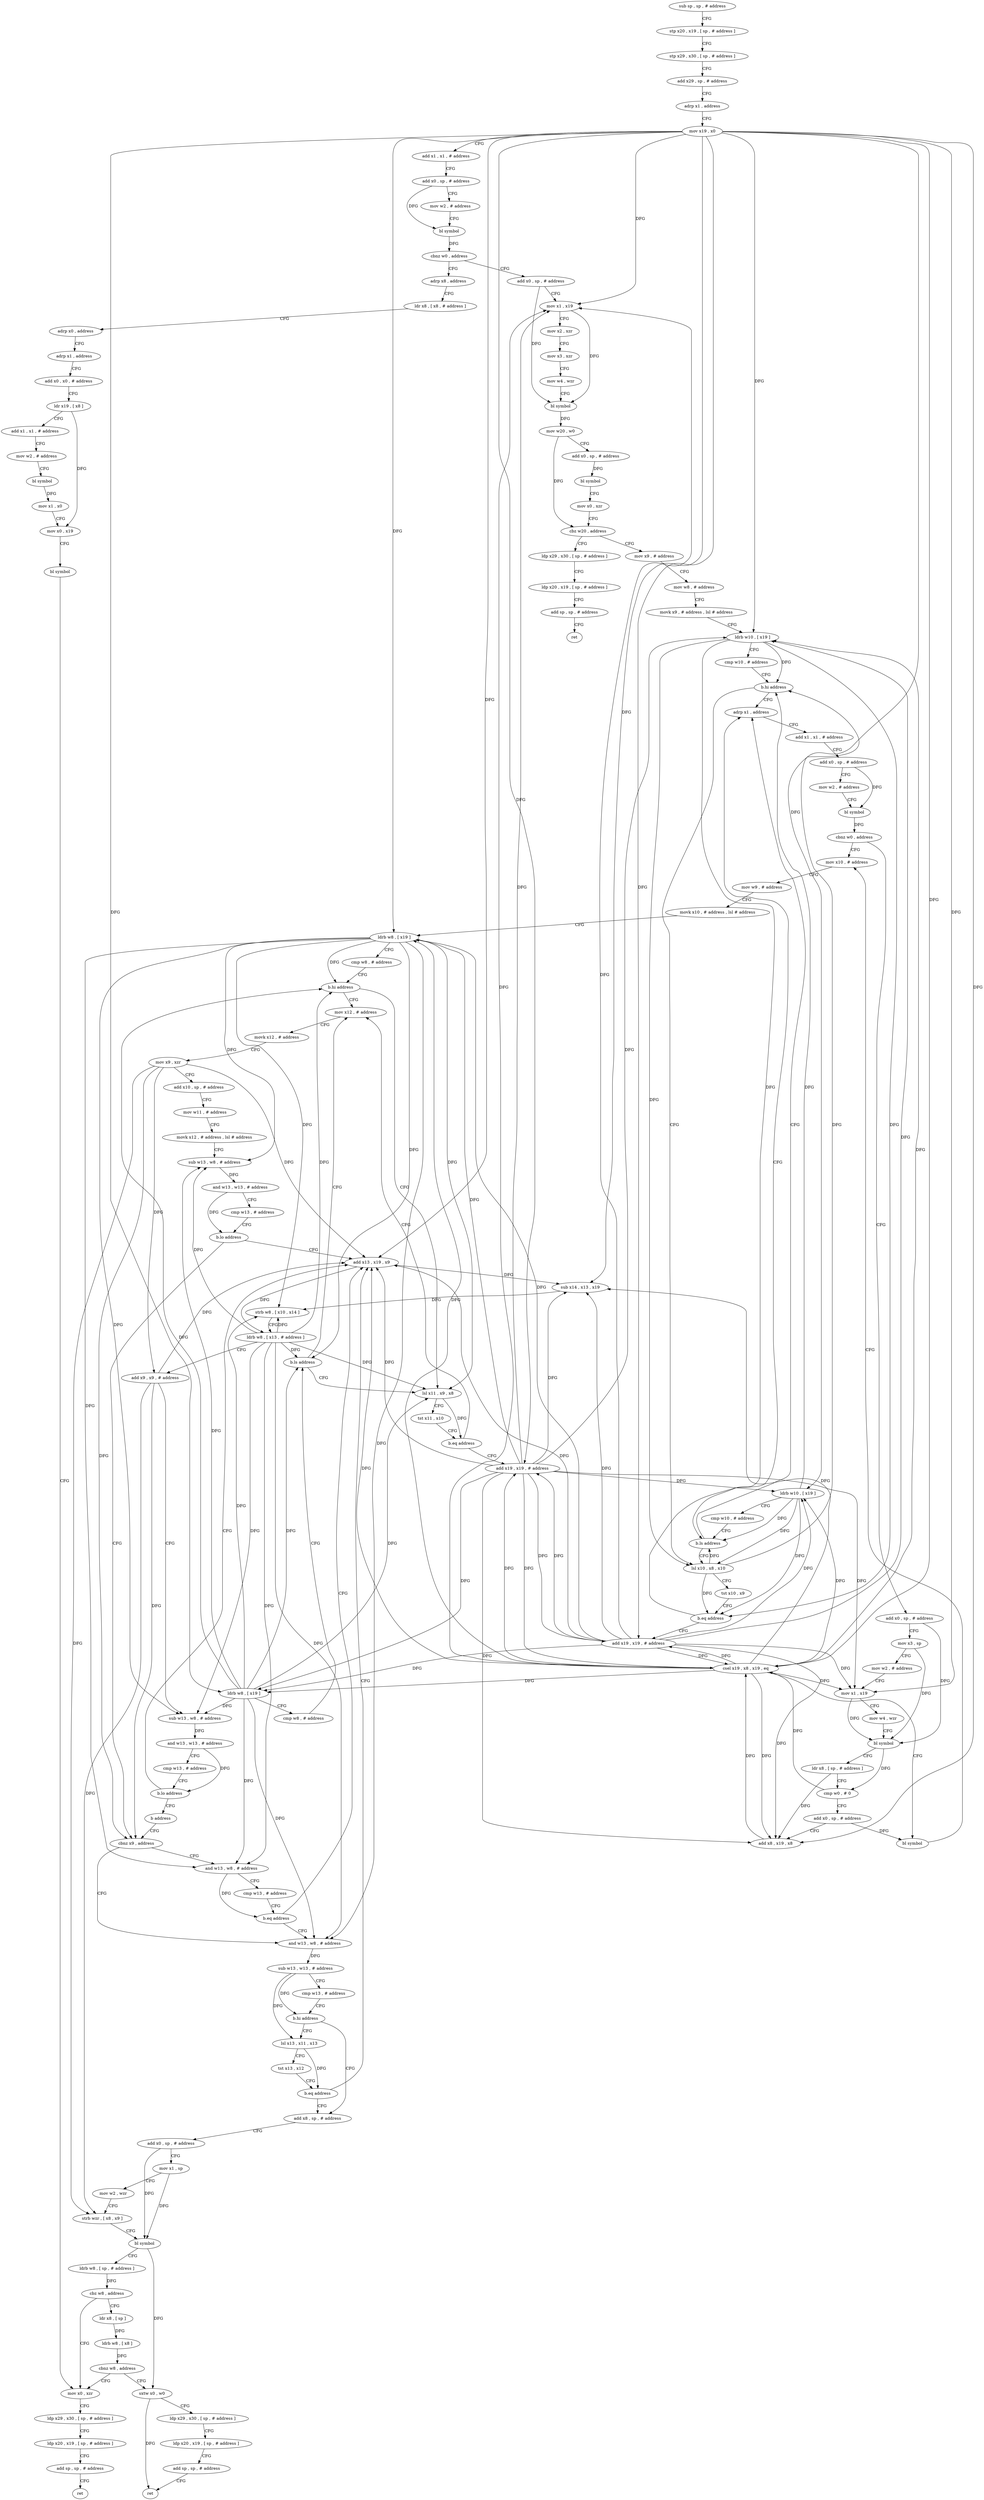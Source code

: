 digraph "func" {
"73924" [label = "sub sp , sp , # address" ]
"73928" [label = "stp x20 , x19 , [ sp , # address ]" ]
"73932" [label = "stp x29 , x30 , [ sp , # address ]" ]
"73936" [label = "add x29 , sp , # address" ]
"73940" [label = "adrp x1 , address" ]
"73944" [label = "mov x19 , x0" ]
"73948" [label = "add x1 , x1 , # address" ]
"73952" [label = "add x0 , sp , # address" ]
"73956" [label = "mov w2 , # address" ]
"73960" [label = "bl symbol" ]
"73964" [label = "cbnz w0 , address" ]
"74392" [label = "adrp x8 , address" ]
"73968" [label = "add x0 , sp , # address" ]
"74396" [label = "ldr x8 , [ x8 , # address ]" ]
"74400" [label = "adrp x0 , address" ]
"74404" [label = "adrp x1 , address" ]
"74408" [label = "add x0 , x0 , # address" ]
"74412" [label = "ldr x19 , [ x8 ]" ]
"74416" [label = "add x1 , x1 , # address" ]
"74420" [label = "mov w2 , # address" ]
"74424" [label = "bl symbol" ]
"74428" [label = "mov x1 , x0" ]
"74432" [label = "mov x0 , x19" ]
"74436" [label = "bl symbol" ]
"74440" [label = "mov x0 , xzr" ]
"73972" [label = "mov x1 , x19" ]
"73976" [label = "mov x2 , xzr" ]
"73980" [label = "mov x3 , xzr" ]
"73984" [label = "mov w4 , wzr" ]
"73988" [label = "bl symbol" ]
"73992" [label = "mov w20 , w0" ]
"73996" [label = "add x0 , sp , # address" ]
"74000" [label = "bl symbol" ]
"74004" [label = "mov x0 , xzr" ]
"74008" [label = "cbz w20 , address" ]
"74028" [label = "mov x9 , # address" ]
"74012" [label = "ldp x29 , x30 , [ sp , # address ]" ]
"74032" [label = "mov w8 , # address" ]
"74036" [label = "movk x9 , # address , lsl # address" ]
"74040" [label = "ldrb w10 , [ x19 ]" ]
"74044" [label = "cmp w10 , # address" ]
"74048" [label = "b.hi address" ]
"74080" [label = "adrp x1 , address" ]
"74052" [label = "lsl x10 , x8 , x10" ]
"74016" [label = "ldp x20 , x19 , [ sp , # address ]" ]
"74020" [label = "add sp , sp , # address" ]
"74024" [label = "ret" ]
"74084" [label = "add x1 , x1 , # address" ]
"74088" [label = "add x0 , sp , # address" ]
"74092" [label = "mov w2 , # address" ]
"74096" [label = "bl symbol" ]
"74100" [label = "cbnz w0 , address" ]
"74152" [label = "mov x10 , # address" ]
"74104" [label = "add x0 , sp , # address" ]
"74056" [label = "tst x10 , x9" ]
"74060" [label = "b.eq address" ]
"74064" [label = "add x19 , x19 , # address" ]
"74156" [label = "mov w9 , # address" ]
"74160" [label = "movk x10 , # address , lsl # address" ]
"74164" [label = "ldrb w8 , [ x19 ]" ]
"74168" [label = "cmp w8 , # address" ]
"74172" [label = "b.hi address" ]
"74204" [label = "mov x12 , # address" ]
"74176" [label = "lsl x11 , x9 , x8" ]
"74108" [label = "mov x3 , sp" ]
"74112" [label = "mov w2 , # address" ]
"74116" [label = "mov x1 , x19" ]
"74120" [label = "mov w4 , wzr" ]
"74124" [label = "bl symbol" ]
"74128" [label = "ldr x8 , [ sp , # address ]" ]
"74132" [label = "cmp w0 , # 0" ]
"74136" [label = "add x0 , sp , # address" ]
"74140" [label = "add x8 , x19 , x8" ]
"74144" [label = "csel x19 , x8 , x19 , eq" ]
"74148" [label = "bl symbol" ]
"74068" [label = "ldrb w10 , [ x19 ]" ]
"74072" [label = "cmp w10 , # address" ]
"74076" [label = "b.ls address" ]
"74208" [label = "movk x12 , # address" ]
"74212" [label = "mov x9 , xzr" ]
"74216" [label = "add x10 , sp , # address" ]
"74220" [label = "mov w11 , # address" ]
"74224" [label = "movk x12 , # address , lsl # address" ]
"74228" [label = "sub w13 , w8 , # address" ]
"74232" [label = "and w13 , w13 , # address" ]
"74236" [label = "cmp w13 , # address" ]
"74240" [label = "b.lo address" ]
"74288" [label = "add x13 , x19 , x9" ]
"74244" [label = "cbnz x9 , address" ]
"74180" [label = "tst x11 , x10" ]
"74184" [label = "b.eq address" ]
"74188" [label = "add x19 , x19 , # address" ]
"74292" [label = "sub x14 , x13 , x19" ]
"74296" [label = "strb w8 , [ x10 , x14 ]" ]
"74300" [label = "ldrb w8 , [ x13 , # address ]" ]
"74304" [label = "add x9 , x9 , # address" ]
"74308" [label = "sub w13 , w8 , # address" ]
"74312" [label = "and w13 , w13 , # address" ]
"74316" [label = "cmp w13 , # address" ]
"74320" [label = "b.lo address" ]
"74324" [label = "b address" ]
"74260" [label = "and w13 , w8 , # address" ]
"74248" [label = "and w13 , w8 , # address" ]
"74192" [label = "ldrb w8 , [ x19 ]" ]
"74196" [label = "cmp w8 , # address" ]
"74200" [label = "b.ls address" ]
"74264" [label = "sub w13 , w13 , # address" ]
"74268" [label = "cmp w13 , # address" ]
"74272" [label = "b.hi address" ]
"74328" [label = "add x8 , sp , # address" ]
"74276" [label = "lsl x13 , x11 , x13" ]
"74252" [label = "cmp w13 , # address" ]
"74256" [label = "b.eq address" ]
"74332" [label = "add x0 , sp , # address" ]
"74336" [label = "mov x1 , sp" ]
"74340" [label = "mov w2 , wzr" ]
"74344" [label = "strb wzr , [ x8 , x9 ]" ]
"74348" [label = "bl symbol" ]
"74352" [label = "ldrb w8 , [ sp , # address ]" ]
"74356" [label = "cbz w8 , address" ]
"74360" [label = "ldr x8 , [ sp ]" ]
"74280" [label = "tst x13 , x12" ]
"74284" [label = "b.eq address" ]
"74444" [label = "ldp x29 , x30 , [ sp , # address ]" ]
"74448" [label = "ldp x20 , x19 , [ sp , # address ]" ]
"74452" [label = "add sp , sp , # address" ]
"74456" [label = "ret" ]
"74364" [label = "ldrb w8 , [ x8 ]" ]
"74368" [label = "cbnz w8 , address" ]
"74372" [label = "sxtw x0 , w0" ]
"74376" [label = "ldp x29 , x30 , [ sp , # address ]" ]
"74380" [label = "ldp x20 , x19 , [ sp , # address ]" ]
"74384" [label = "add sp , sp , # address" ]
"74388" [label = "ret" ]
"73924" -> "73928" [ label = "CFG" ]
"73928" -> "73932" [ label = "CFG" ]
"73932" -> "73936" [ label = "CFG" ]
"73936" -> "73940" [ label = "CFG" ]
"73940" -> "73944" [ label = "CFG" ]
"73944" -> "73948" [ label = "CFG" ]
"73944" -> "73972" [ label = "DFG" ]
"73944" -> "74040" [ label = "DFG" ]
"73944" -> "74164" [ label = "DFG" ]
"73944" -> "74116" [ label = "DFG" ]
"73944" -> "74140" [ label = "DFG" ]
"73944" -> "74064" [ label = "DFG" ]
"73944" -> "74068" [ label = "DFG" ]
"73944" -> "74144" [ label = "DFG" ]
"73944" -> "74288" [ label = "DFG" ]
"73944" -> "74292" [ label = "DFG" ]
"73944" -> "74188" [ label = "DFG" ]
"73944" -> "74192" [ label = "DFG" ]
"73948" -> "73952" [ label = "CFG" ]
"73952" -> "73956" [ label = "CFG" ]
"73952" -> "73960" [ label = "DFG" ]
"73956" -> "73960" [ label = "CFG" ]
"73960" -> "73964" [ label = "DFG" ]
"73964" -> "74392" [ label = "CFG" ]
"73964" -> "73968" [ label = "CFG" ]
"74392" -> "74396" [ label = "CFG" ]
"73968" -> "73972" [ label = "CFG" ]
"73968" -> "73988" [ label = "DFG" ]
"74396" -> "74400" [ label = "CFG" ]
"74400" -> "74404" [ label = "CFG" ]
"74404" -> "74408" [ label = "CFG" ]
"74408" -> "74412" [ label = "CFG" ]
"74412" -> "74416" [ label = "CFG" ]
"74412" -> "74432" [ label = "DFG" ]
"74416" -> "74420" [ label = "CFG" ]
"74420" -> "74424" [ label = "CFG" ]
"74424" -> "74428" [ label = "DFG" ]
"74428" -> "74432" [ label = "CFG" ]
"74432" -> "74436" [ label = "CFG" ]
"74436" -> "74440" [ label = "CFG" ]
"74440" -> "74444" [ label = "CFG" ]
"73972" -> "73976" [ label = "CFG" ]
"73972" -> "73988" [ label = "DFG" ]
"73976" -> "73980" [ label = "CFG" ]
"73980" -> "73984" [ label = "CFG" ]
"73984" -> "73988" [ label = "CFG" ]
"73988" -> "73992" [ label = "DFG" ]
"73992" -> "73996" [ label = "CFG" ]
"73992" -> "74008" [ label = "DFG" ]
"73996" -> "74000" [ label = "DFG" ]
"74000" -> "74004" [ label = "CFG" ]
"74004" -> "74008" [ label = "CFG" ]
"74008" -> "74028" [ label = "CFG" ]
"74008" -> "74012" [ label = "CFG" ]
"74028" -> "74032" [ label = "CFG" ]
"74012" -> "74016" [ label = "CFG" ]
"74032" -> "74036" [ label = "CFG" ]
"74036" -> "74040" [ label = "CFG" ]
"74040" -> "74044" [ label = "CFG" ]
"74040" -> "74048" [ label = "DFG" ]
"74040" -> "74052" [ label = "DFG" ]
"74040" -> "74060" [ label = "DFG" ]
"74040" -> "74076" [ label = "DFG" ]
"74044" -> "74048" [ label = "CFG" ]
"74048" -> "74080" [ label = "CFG" ]
"74048" -> "74052" [ label = "CFG" ]
"74080" -> "74084" [ label = "CFG" ]
"74052" -> "74056" [ label = "CFG" ]
"74052" -> "74048" [ label = "DFG" ]
"74052" -> "74060" [ label = "DFG" ]
"74052" -> "74076" [ label = "DFG" ]
"74016" -> "74020" [ label = "CFG" ]
"74020" -> "74024" [ label = "CFG" ]
"74084" -> "74088" [ label = "CFG" ]
"74088" -> "74092" [ label = "CFG" ]
"74088" -> "74096" [ label = "DFG" ]
"74092" -> "74096" [ label = "CFG" ]
"74096" -> "74100" [ label = "DFG" ]
"74100" -> "74152" [ label = "CFG" ]
"74100" -> "74104" [ label = "CFG" ]
"74152" -> "74156" [ label = "CFG" ]
"74104" -> "74108" [ label = "CFG" ]
"74104" -> "74124" [ label = "DFG" ]
"74056" -> "74060" [ label = "CFG" ]
"74060" -> "74080" [ label = "CFG" ]
"74060" -> "74064" [ label = "CFG" ]
"74064" -> "74068" [ label = "DFG" ]
"74064" -> "73972" [ label = "DFG" ]
"74064" -> "74040" [ label = "DFG" ]
"74064" -> "74164" [ label = "DFG" ]
"74064" -> "74116" [ label = "DFG" ]
"74064" -> "74140" [ label = "DFG" ]
"74064" -> "74144" [ label = "DFG" ]
"74064" -> "74288" [ label = "DFG" ]
"74064" -> "74292" [ label = "DFG" ]
"74064" -> "74188" [ label = "DFG" ]
"74064" -> "74192" [ label = "DFG" ]
"74156" -> "74160" [ label = "CFG" ]
"74160" -> "74164" [ label = "CFG" ]
"74164" -> "74168" [ label = "CFG" ]
"74164" -> "74172" [ label = "DFG" ]
"74164" -> "74228" [ label = "DFG" ]
"74164" -> "74176" [ label = "DFG" ]
"74164" -> "74296" [ label = "DFG" ]
"74164" -> "74308" [ label = "DFG" ]
"74164" -> "74200" [ label = "DFG" ]
"74164" -> "74260" [ label = "DFG" ]
"74164" -> "74248" [ label = "DFG" ]
"74168" -> "74172" [ label = "CFG" ]
"74172" -> "74204" [ label = "CFG" ]
"74172" -> "74176" [ label = "CFG" ]
"74204" -> "74208" [ label = "CFG" ]
"74176" -> "74180" [ label = "CFG" ]
"74176" -> "74184" [ label = "DFG" ]
"74108" -> "74112" [ label = "CFG" ]
"74108" -> "74124" [ label = "DFG" ]
"74112" -> "74116" [ label = "CFG" ]
"74116" -> "74120" [ label = "CFG" ]
"74116" -> "74124" [ label = "DFG" ]
"74120" -> "74124" [ label = "CFG" ]
"74124" -> "74128" [ label = "CFG" ]
"74124" -> "74132" [ label = "DFG" ]
"74128" -> "74132" [ label = "CFG" ]
"74128" -> "74140" [ label = "DFG" ]
"74132" -> "74136" [ label = "CFG" ]
"74132" -> "74144" [ label = "DFG" ]
"74136" -> "74140" [ label = "CFG" ]
"74136" -> "74148" [ label = "DFG" ]
"74140" -> "74144" [ label = "DFG" ]
"74144" -> "74148" [ label = "CFG" ]
"74144" -> "73972" [ label = "DFG" ]
"74144" -> "74040" [ label = "DFG" ]
"74144" -> "74164" [ label = "DFG" ]
"74144" -> "74116" [ label = "DFG" ]
"74144" -> "74064" [ label = "DFG" ]
"74144" -> "74068" [ label = "DFG" ]
"74144" -> "74140" [ label = "DFG" ]
"74144" -> "74288" [ label = "DFG" ]
"74144" -> "74292" [ label = "DFG" ]
"74144" -> "74188" [ label = "DFG" ]
"74144" -> "74192" [ label = "DFG" ]
"74148" -> "74152" [ label = "CFG" ]
"74068" -> "74072" [ label = "CFG" ]
"74068" -> "74048" [ label = "DFG" ]
"74068" -> "74052" [ label = "DFG" ]
"74068" -> "74060" [ label = "DFG" ]
"74068" -> "74076" [ label = "DFG" ]
"74072" -> "74076" [ label = "CFG" ]
"74076" -> "74052" [ label = "CFG" ]
"74076" -> "74080" [ label = "CFG" ]
"74208" -> "74212" [ label = "CFG" ]
"74212" -> "74216" [ label = "CFG" ]
"74212" -> "74288" [ label = "DFG" ]
"74212" -> "74304" [ label = "DFG" ]
"74212" -> "74244" [ label = "DFG" ]
"74212" -> "74344" [ label = "DFG" ]
"74216" -> "74220" [ label = "CFG" ]
"74220" -> "74224" [ label = "CFG" ]
"74224" -> "74228" [ label = "CFG" ]
"74228" -> "74232" [ label = "DFG" ]
"74232" -> "74236" [ label = "CFG" ]
"74232" -> "74240" [ label = "DFG" ]
"74236" -> "74240" [ label = "CFG" ]
"74240" -> "74288" [ label = "CFG" ]
"74240" -> "74244" [ label = "CFG" ]
"74288" -> "74292" [ label = "DFG" ]
"74288" -> "74300" [ label = "DFG" ]
"74244" -> "74260" [ label = "CFG" ]
"74244" -> "74248" [ label = "CFG" ]
"74180" -> "74184" [ label = "CFG" ]
"74184" -> "74204" [ label = "CFG" ]
"74184" -> "74188" [ label = "CFG" ]
"74188" -> "74192" [ label = "DFG" ]
"74188" -> "73972" [ label = "DFG" ]
"74188" -> "74040" [ label = "DFG" ]
"74188" -> "74164" [ label = "DFG" ]
"74188" -> "74116" [ label = "DFG" ]
"74188" -> "74064" [ label = "DFG" ]
"74188" -> "74068" [ label = "DFG" ]
"74188" -> "74144" [ label = "DFG" ]
"74188" -> "74292" [ label = "DFG" ]
"74188" -> "74140" [ label = "DFG" ]
"74188" -> "74288" [ label = "DFG" ]
"74292" -> "74296" [ label = "DFG" ]
"74296" -> "74300" [ label = "CFG" ]
"74300" -> "74304" [ label = "CFG" ]
"74300" -> "74172" [ label = "DFG" ]
"74300" -> "74228" [ label = "DFG" ]
"74300" -> "74176" [ label = "DFG" ]
"74300" -> "74296" [ label = "DFG" ]
"74300" -> "74308" [ label = "DFG" ]
"74300" -> "74200" [ label = "DFG" ]
"74300" -> "74260" [ label = "DFG" ]
"74300" -> "74248" [ label = "DFG" ]
"74304" -> "74308" [ label = "CFG" ]
"74304" -> "74288" [ label = "DFG" ]
"74304" -> "74244" [ label = "DFG" ]
"74304" -> "74344" [ label = "DFG" ]
"74308" -> "74312" [ label = "DFG" ]
"74312" -> "74316" [ label = "CFG" ]
"74312" -> "74320" [ label = "DFG" ]
"74316" -> "74320" [ label = "CFG" ]
"74320" -> "74288" [ label = "CFG" ]
"74320" -> "74324" [ label = "CFG" ]
"74324" -> "74244" [ label = "CFG" ]
"74260" -> "74264" [ label = "DFG" ]
"74248" -> "74252" [ label = "CFG" ]
"74248" -> "74256" [ label = "DFG" ]
"74192" -> "74196" [ label = "CFG" ]
"74192" -> "74172" [ label = "DFG" ]
"74192" -> "74228" [ label = "DFG" ]
"74192" -> "74176" [ label = "DFG" ]
"74192" -> "74296" [ label = "DFG" ]
"74192" -> "74308" [ label = "DFG" ]
"74192" -> "74200" [ label = "DFG" ]
"74192" -> "74260" [ label = "DFG" ]
"74192" -> "74248" [ label = "DFG" ]
"74196" -> "74200" [ label = "CFG" ]
"74200" -> "74176" [ label = "CFG" ]
"74200" -> "74204" [ label = "CFG" ]
"74264" -> "74268" [ label = "CFG" ]
"74264" -> "74272" [ label = "DFG" ]
"74264" -> "74276" [ label = "DFG" ]
"74268" -> "74272" [ label = "CFG" ]
"74272" -> "74328" [ label = "CFG" ]
"74272" -> "74276" [ label = "CFG" ]
"74328" -> "74332" [ label = "CFG" ]
"74276" -> "74280" [ label = "CFG" ]
"74276" -> "74284" [ label = "DFG" ]
"74252" -> "74256" [ label = "CFG" ]
"74256" -> "74288" [ label = "CFG" ]
"74256" -> "74260" [ label = "CFG" ]
"74332" -> "74336" [ label = "CFG" ]
"74332" -> "74348" [ label = "DFG" ]
"74336" -> "74340" [ label = "CFG" ]
"74336" -> "74348" [ label = "DFG" ]
"74340" -> "74344" [ label = "CFG" ]
"74344" -> "74348" [ label = "CFG" ]
"74348" -> "74352" [ label = "CFG" ]
"74348" -> "74372" [ label = "DFG" ]
"74352" -> "74356" [ label = "DFG" ]
"74356" -> "74440" [ label = "CFG" ]
"74356" -> "74360" [ label = "CFG" ]
"74360" -> "74364" [ label = "DFG" ]
"74280" -> "74284" [ label = "CFG" ]
"74284" -> "74328" [ label = "CFG" ]
"74284" -> "74288" [ label = "CFG" ]
"74444" -> "74448" [ label = "CFG" ]
"74448" -> "74452" [ label = "CFG" ]
"74452" -> "74456" [ label = "CFG" ]
"74364" -> "74368" [ label = "DFG" ]
"74368" -> "74440" [ label = "CFG" ]
"74368" -> "74372" [ label = "CFG" ]
"74372" -> "74376" [ label = "CFG" ]
"74372" -> "74388" [ label = "DFG" ]
"74376" -> "74380" [ label = "CFG" ]
"74380" -> "74384" [ label = "CFG" ]
"74384" -> "74388" [ label = "CFG" ]
}
